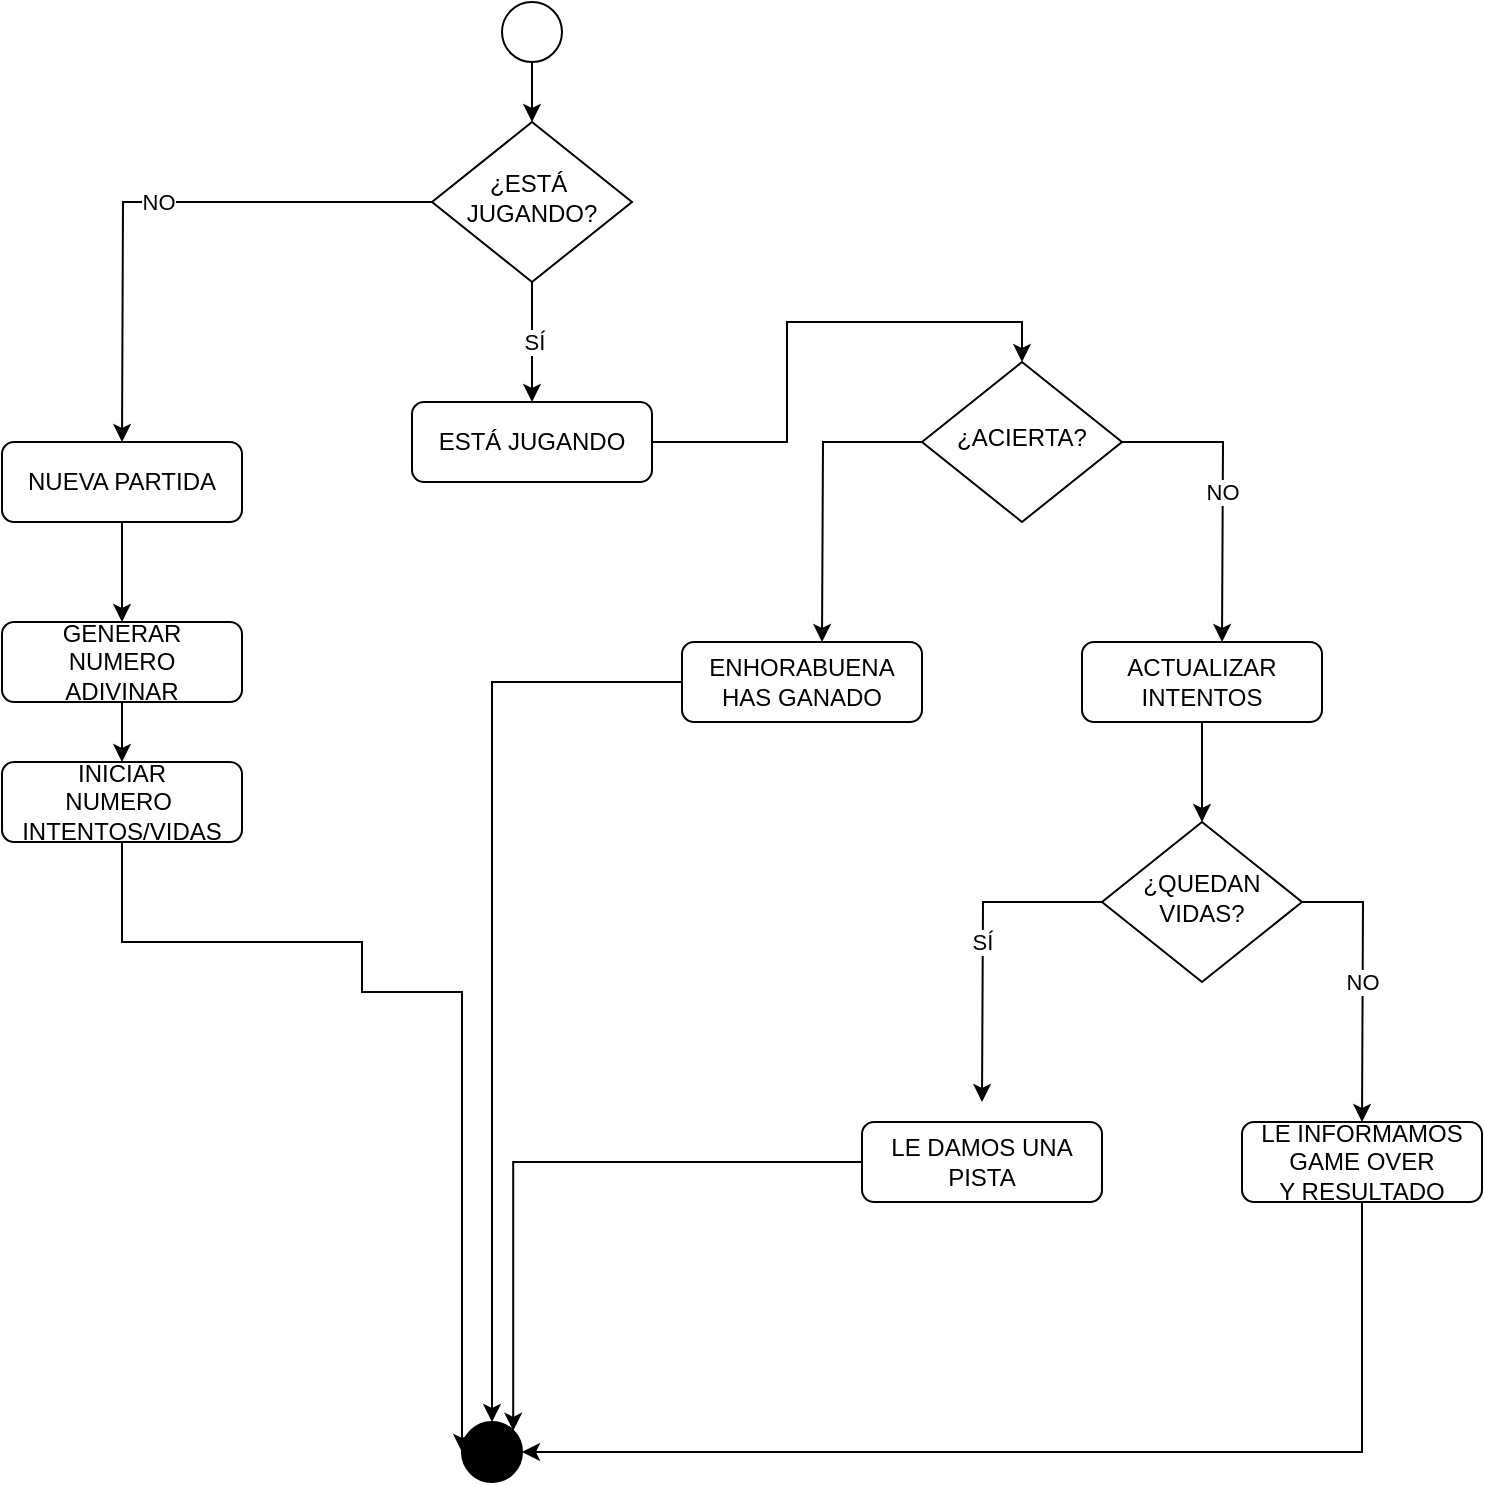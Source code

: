 <mxfile version="14.6.13" type="device"><diagram id="C5RBs43oDa-KdzZeNtuy" name="Page-1"><mxGraphModel dx="1086" dy="806" grid="1" gridSize="10" guides="1" tooltips="1" connect="1" arrows="1" fold="1" page="1" pageScale="1" pageWidth="827" pageHeight="1169" math="0" shadow="0"><root><mxCell id="WIyWlLk6GJQsqaUBKTNV-0"/><mxCell id="WIyWlLk6GJQsqaUBKTNV-1" parent="WIyWlLk6GJQsqaUBKTNV-0"/><mxCell id="iG6cFQDY82sJZfXVAJhh-0" value="" style="ellipse;whiteSpace=wrap;html=1;aspect=fixed;fillColor=#000000;" vertex="1" parent="WIyWlLk6GJQsqaUBKTNV-1"><mxGeometry x="370" y="720" width="30" height="30" as="geometry"/></mxCell><mxCell id="iG6cFQDY82sJZfXVAJhh-11" style="edgeStyle=orthogonalEdgeStyle;rounded=0;orthogonalLoop=1;jettySize=auto;html=1;" edge="1" parent="WIyWlLk6GJQsqaUBKTNV-1" source="iG6cFQDY82sJZfXVAJhh-1" target="iG6cFQDY82sJZfXVAJhh-3"><mxGeometry relative="1" as="geometry"/></mxCell><mxCell id="iG6cFQDY82sJZfXVAJhh-1" value="" style="ellipse;whiteSpace=wrap;html=1;aspect=fixed;" vertex="1" parent="WIyWlLk6GJQsqaUBKTNV-1"><mxGeometry x="390" y="10" width="30" height="30" as="geometry"/></mxCell><mxCell id="iG6cFQDY82sJZfXVAJhh-4" value="NO" style="edgeStyle=orthogonalEdgeStyle;rounded=0;orthogonalLoop=1;jettySize=auto;html=1;" edge="1" parent="WIyWlLk6GJQsqaUBKTNV-1" source="iG6cFQDY82sJZfXVAJhh-3"><mxGeometry relative="1" as="geometry"><mxPoint x="200" y="230" as="targetPoint"/></mxGeometry></mxCell><mxCell id="iG6cFQDY82sJZfXVAJhh-12" value="SÍ" style="edgeStyle=orthogonalEdgeStyle;rounded=0;orthogonalLoop=1;jettySize=auto;html=1;" edge="1" parent="WIyWlLk6GJQsqaUBKTNV-1" source="iG6cFQDY82sJZfXVAJhh-3"><mxGeometry relative="1" as="geometry"><mxPoint x="405" y="210" as="targetPoint"/></mxGeometry></mxCell><mxCell id="iG6cFQDY82sJZfXVAJhh-3" value="¿ESTÁ&amp;nbsp;&lt;br&gt;JUGANDO?" style="rhombus;whiteSpace=wrap;html=1;shadow=0;fontFamily=Helvetica;fontSize=12;align=center;strokeWidth=1;spacing=6;spacingTop=-4;" vertex="1" parent="WIyWlLk6GJQsqaUBKTNV-1"><mxGeometry x="355" y="70" width="100" height="80" as="geometry"/></mxCell><mxCell id="iG6cFQDY82sJZfXVAJhh-7" style="edgeStyle=orthogonalEdgeStyle;rounded=0;orthogonalLoop=1;jettySize=auto;html=1;entryX=0.5;entryY=0;entryDx=0;entryDy=0;" edge="1" parent="WIyWlLk6GJQsqaUBKTNV-1" source="iG6cFQDY82sJZfXVAJhh-5" target="iG6cFQDY82sJZfXVAJhh-6"><mxGeometry relative="1" as="geometry"/></mxCell><mxCell id="iG6cFQDY82sJZfXVAJhh-5" value="NUEVA PARTIDA" style="rounded=1;whiteSpace=wrap;html=1;fontSize=12;glass=0;strokeWidth=1;shadow=0;" vertex="1" parent="WIyWlLk6GJQsqaUBKTNV-1"><mxGeometry x="140" y="230" width="120" height="40" as="geometry"/></mxCell><mxCell id="iG6cFQDY82sJZfXVAJhh-9" style="edgeStyle=orthogonalEdgeStyle;rounded=0;orthogonalLoop=1;jettySize=auto;html=1;entryX=0.5;entryY=0;entryDx=0;entryDy=0;" edge="1" parent="WIyWlLk6GJQsqaUBKTNV-1" source="iG6cFQDY82sJZfXVAJhh-6" target="iG6cFQDY82sJZfXVAJhh-8"><mxGeometry relative="1" as="geometry"/></mxCell><mxCell id="iG6cFQDY82sJZfXVAJhh-6" value="GENERAR&lt;br&gt;NUMERO&lt;br&gt;ADIVINAR" style="rounded=1;whiteSpace=wrap;html=1;fontSize=12;glass=0;strokeWidth=1;shadow=0;" vertex="1" parent="WIyWlLk6GJQsqaUBKTNV-1"><mxGeometry x="140" y="320" width="120" height="40" as="geometry"/></mxCell><mxCell id="iG6cFQDY82sJZfXVAJhh-10" style="edgeStyle=orthogonalEdgeStyle;rounded=0;orthogonalLoop=1;jettySize=auto;html=1;entryX=0;entryY=0.5;entryDx=0;entryDy=0;" edge="1" parent="WIyWlLk6GJQsqaUBKTNV-1" source="iG6cFQDY82sJZfXVAJhh-8" target="iG6cFQDY82sJZfXVAJhh-0"><mxGeometry relative="1" as="geometry"><Array as="points"><mxPoint x="200" y="480"/><mxPoint x="320" y="480"/><mxPoint x="320" y="505"/></Array></mxGeometry></mxCell><mxCell id="iG6cFQDY82sJZfXVAJhh-8" value="INICIAR&lt;br&gt;NUMERO&amp;nbsp;&lt;br&gt;INTENTOS/VIDAS" style="rounded=1;whiteSpace=wrap;html=1;fontSize=12;glass=0;strokeWidth=1;shadow=0;" vertex="1" parent="WIyWlLk6GJQsqaUBKTNV-1"><mxGeometry x="140" y="390" width="120" height="40" as="geometry"/></mxCell><mxCell id="iG6cFQDY82sJZfXVAJhh-15" style="edgeStyle=orthogonalEdgeStyle;rounded=0;orthogonalLoop=1;jettySize=auto;html=1;entryX=0.5;entryY=0;entryDx=0;entryDy=0;" edge="1" parent="WIyWlLk6GJQsqaUBKTNV-1" source="iG6cFQDY82sJZfXVAJhh-13" target="iG6cFQDY82sJZfXVAJhh-17"><mxGeometry relative="1" as="geometry"/></mxCell><mxCell id="iG6cFQDY82sJZfXVAJhh-13" value="ESTÁ JUGANDO" style="rounded=1;whiteSpace=wrap;html=1;fontSize=12;glass=0;strokeWidth=1;shadow=0;" vertex="1" parent="WIyWlLk6GJQsqaUBKTNV-1"><mxGeometry x="345" y="210" width="120" height="40" as="geometry"/></mxCell><mxCell id="iG6cFQDY82sJZfXVAJhh-21" style="edgeStyle=orthogonalEdgeStyle;rounded=0;orthogonalLoop=1;jettySize=auto;html=1;entryX=0.5;entryY=0;entryDx=0;entryDy=0;" edge="1" parent="WIyWlLk6GJQsqaUBKTNV-1" source="iG6cFQDY82sJZfXVAJhh-14" target="iG6cFQDY82sJZfXVAJhh-20"><mxGeometry relative="1" as="geometry"/></mxCell><mxCell id="iG6cFQDY82sJZfXVAJhh-14" value="ACTUALIZAR&lt;br&gt;INTENTOS" style="rounded=1;whiteSpace=wrap;html=1;fontSize=12;glass=0;strokeWidth=1;shadow=0;" vertex="1" parent="WIyWlLk6GJQsqaUBKTNV-1"><mxGeometry x="680" y="330" width="120" height="40" as="geometry"/></mxCell><mxCell id="iG6cFQDY82sJZfXVAJhh-26" style="edgeStyle=orthogonalEdgeStyle;rounded=0;orthogonalLoop=1;jettySize=auto;html=1;entryX=1;entryY=0.5;entryDx=0;entryDy=0;" edge="1" parent="WIyWlLk6GJQsqaUBKTNV-1" source="iG6cFQDY82sJZfXVAJhh-16" target="iG6cFQDY82sJZfXVAJhh-0"><mxGeometry relative="1" as="geometry"><Array as="points"><mxPoint x="820" y="735"/></Array></mxGeometry></mxCell><mxCell id="iG6cFQDY82sJZfXVAJhh-16" value="LE INFORMAMOS&lt;br&gt;GAME OVER&lt;br&gt;Y RESULTADO" style="rounded=1;whiteSpace=wrap;html=1;fontSize=12;glass=0;strokeWidth=1;shadow=0;" vertex="1" parent="WIyWlLk6GJQsqaUBKTNV-1"><mxGeometry x="760" y="570" width="120" height="40" as="geometry"/></mxCell><mxCell id="iG6cFQDY82sJZfXVAJhh-18" style="edgeStyle=orthogonalEdgeStyle;rounded=0;orthogonalLoop=1;jettySize=auto;html=1;" edge="1" parent="WIyWlLk6GJQsqaUBKTNV-1" source="iG6cFQDY82sJZfXVAJhh-17"><mxGeometry relative="1" as="geometry"><mxPoint x="550" y="330" as="targetPoint"/></mxGeometry></mxCell><mxCell id="iG6cFQDY82sJZfXVAJhh-19" value="NO" style="edgeStyle=orthogonalEdgeStyle;rounded=0;orthogonalLoop=1;jettySize=auto;html=1;" edge="1" parent="WIyWlLk6GJQsqaUBKTNV-1" source="iG6cFQDY82sJZfXVAJhh-17"><mxGeometry relative="1" as="geometry"><mxPoint x="750" y="330" as="targetPoint"/></mxGeometry></mxCell><mxCell id="iG6cFQDY82sJZfXVAJhh-17" value="¿ACIERTA?" style="rhombus;whiteSpace=wrap;html=1;shadow=0;fontFamily=Helvetica;fontSize=12;align=center;strokeWidth=1;spacing=6;spacingTop=-4;" vertex="1" parent="WIyWlLk6GJQsqaUBKTNV-1"><mxGeometry x="600" y="190" width="100" height="80" as="geometry"/></mxCell><mxCell id="iG6cFQDY82sJZfXVAJhh-22" value="NO" style="edgeStyle=orthogonalEdgeStyle;rounded=0;orthogonalLoop=1;jettySize=auto;html=1;" edge="1" parent="WIyWlLk6GJQsqaUBKTNV-1" source="iG6cFQDY82sJZfXVAJhh-20"><mxGeometry relative="1" as="geometry"><mxPoint x="820" y="570" as="targetPoint"/></mxGeometry></mxCell><mxCell id="iG6cFQDY82sJZfXVAJhh-25" value="SÍ" style="edgeStyle=orthogonalEdgeStyle;rounded=0;orthogonalLoop=1;jettySize=auto;html=1;" edge="1" parent="WIyWlLk6GJQsqaUBKTNV-1" source="iG6cFQDY82sJZfXVAJhh-20"><mxGeometry relative="1" as="geometry"><mxPoint x="630" y="560" as="targetPoint"/></mxGeometry></mxCell><mxCell id="iG6cFQDY82sJZfXVAJhh-20" value="¿QUEDAN&lt;br&gt;VIDAS?" style="rhombus;whiteSpace=wrap;html=1;shadow=0;fontFamily=Helvetica;fontSize=12;align=center;strokeWidth=1;spacing=6;spacingTop=-4;" vertex="1" parent="WIyWlLk6GJQsqaUBKTNV-1"><mxGeometry x="690" y="420" width="100" height="80" as="geometry"/></mxCell><mxCell id="iG6cFQDY82sJZfXVAJhh-27" style="edgeStyle=orthogonalEdgeStyle;rounded=0;orthogonalLoop=1;jettySize=auto;html=1;entryX=1;entryY=0;entryDx=0;entryDy=0;" edge="1" parent="WIyWlLk6GJQsqaUBKTNV-1" source="iG6cFQDY82sJZfXVAJhh-24" target="iG6cFQDY82sJZfXVAJhh-0"><mxGeometry relative="1" as="geometry"/></mxCell><mxCell id="iG6cFQDY82sJZfXVAJhh-24" value="LE DAMOS UNA&lt;br&gt;PISTA" style="rounded=1;whiteSpace=wrap;html=1;fontSize=12;glass=0;strokeWidth=1;shadow=0;" vertex="1" parent="WIyWlLk6GJQsqaUBKTNV-1"><mxGeometry x="570" y="570" width="120" height="40" as="geometry"/></mxCell><mxCell id="iG6cFQDY82sJZfXVAJhh-29" style="edgeStyle=orthogonalEdgeStyle;rounded=0;orthogonalLoop=1;jettySize=auto;html=1;entryX=0.5;entryY=0;entryDx=0;entryDy=0;" edge="1" parent="WIyWlLk6GJQsqaUBKTNV-1" source="iG6cFQDY82sJZfXVAJhh-28" target="iG6cFQDY82sJZfXVAJhh-0"><mxGeometry relative="1" as="geometry"/></mxCell><mxCell id="iG6cFQDY82sJZfXVAJhh-28" value="ENHORABUENA&lt;br&gt;HAS GANADO" style="rounded=1;whiteSpace=wrap;html=1;fontSize=12;glass=0;strokeWidth=1;shadow=0;" vertex="1" parent="WIyWlLk6GJQsqaUBKTNV-1"><mxGeometry x="480" y="330" width="120" height="40" as="geometry"/></mxCell></root></mxGraphModel></diagram></mxfile>